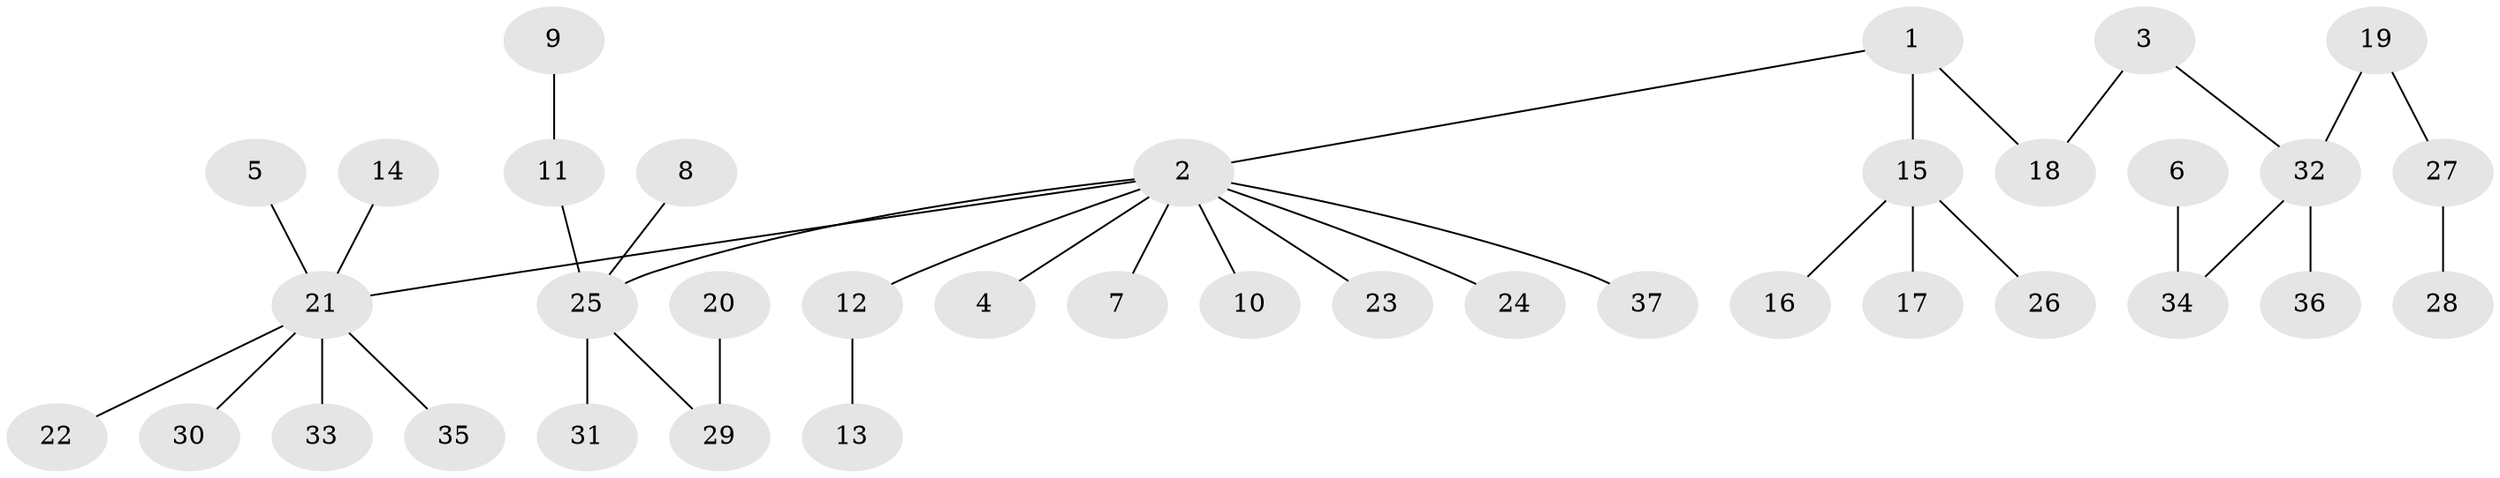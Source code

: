 // original degree distribution, {9: 0.013513513513513514, 3: 0.17567567567567569, 5: 0.013513513513513514, 7: 0.013513513513513514, 2: 0.24324324324324326, 6: 0.02702702702702703, 1: 0.5135135135135135}
// Generated by graph-tools (version 1.1) at 2025/50/03/09/25 03:50:23]
// undirected, 37 vertices, 36 edges
graph export_dot {
graph [start="1"]
  node [color=gray90,style=filled];
  1;
  2;
  3;
  4;
  5;
  6;
  7;
  8;
  9;
  10;
  11;
  12;
  13;
  14;
  15;
  16;
  17;
  18;
  19;
  20;
  21;
  22;
  23;
  24;
  25;
  26;
  27;
  28;
  29;
  30;
  31;
  32;
  33;
  34;
  35;
  36;
  37;
  1 -- 2 [weight=1.0];
  1 -- 15 [weight=1.0];
  1 -- 18 [weight=1.0];
  2 -- 4 [weight=1.0];
  2 -- 7 [weight=1.0];
  2 -- 10 [weight=1.0];
  2 -- 12 [weight=1.0];
  2 -- 21 [weight=1.0];
  2 -- 23 [weight=1.0];
  2 -- 24 [weight=1.0];
  2 -- 25 [weight=1.0];
  2 -- 37 [weight=1.0];
  3 -- 18 [weight=1.0];
  3 -- 32 [weight=1.0];
  5 -- 21 [weight=1.0];
  6 -- 34 [weight=1.0];
  8 -- 25 [weight=1.0];
  9 -- 11 [weight=1.0];
  11 -- 25 [weight=1.0];
  12 -- 13 [weight=1.0];
  14 -- 21 [weight=1.0];
  15 -- 16 [weight=1.0];
  15 -- 17 [weight=1.0];
  15 -- 26 [weight=1.0];
  19 -- 27 [weight=1.0];
  19 -- 32 [weight=1.0];
  20 -- 29 [weight=1.0];
  21 -- 22 [weight=1.0];
  21 -- 30 [weight=1.0];
  21 -- 33 [weight=1.0];
  21 -- 35 [weight=1.0];
  25 -- 29 [weight=1.0];
  25 -- 31 [weight=1.0];
  27 -- 28 [weight=1.0];
  32 -- 34 [weight=1.0];
  32 -- 36 [weight=1.0];
}
